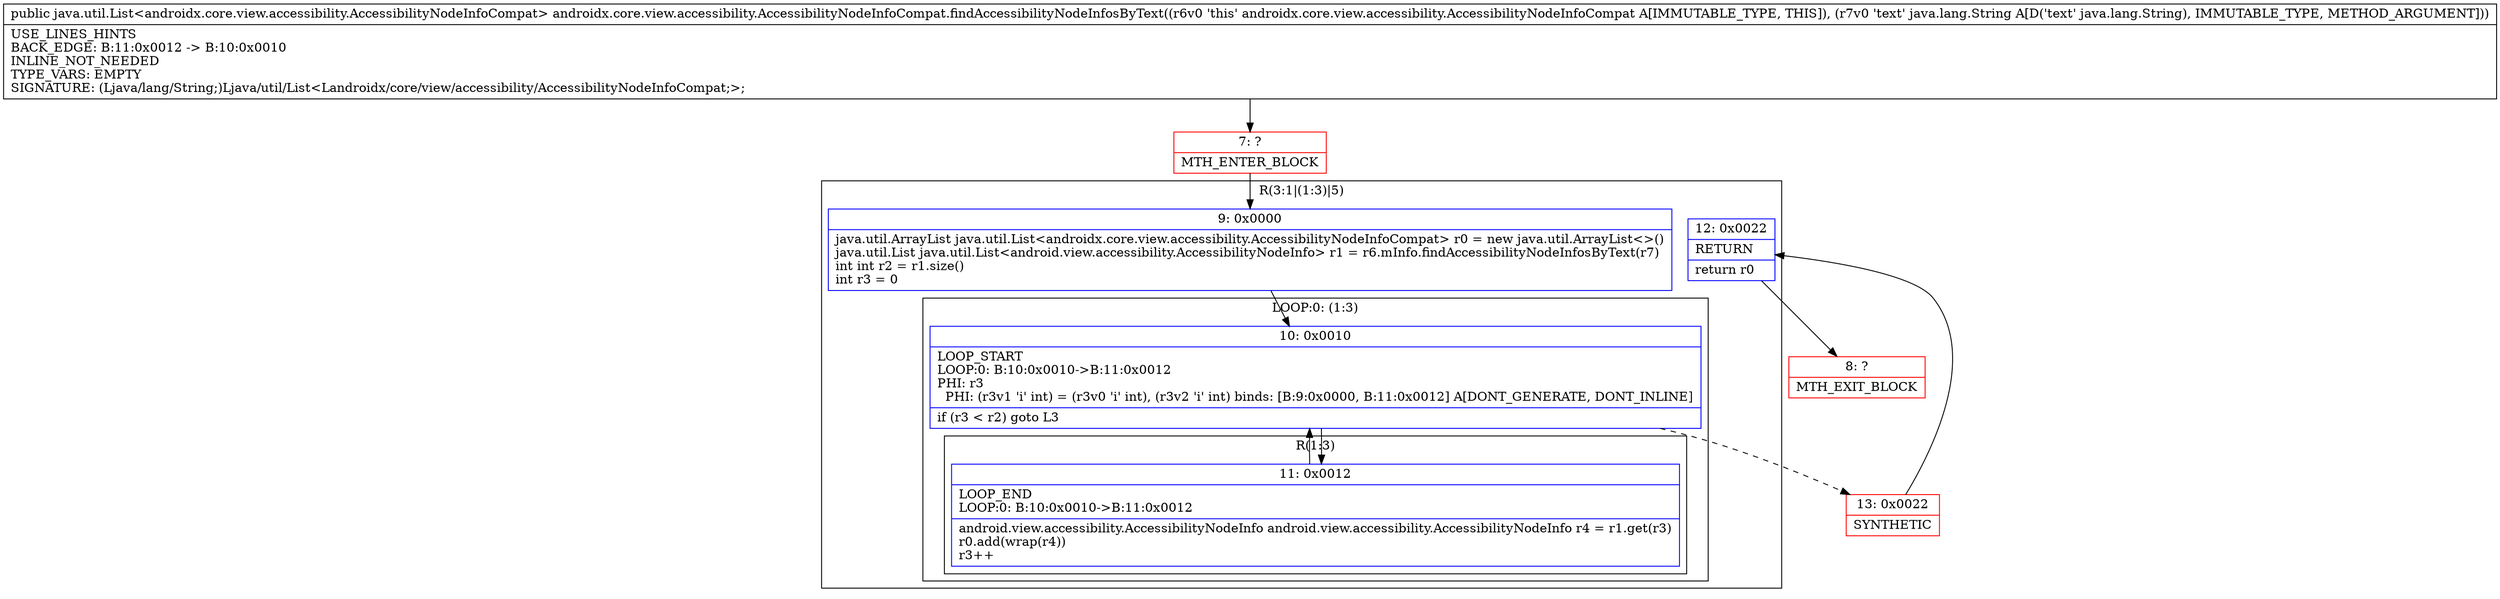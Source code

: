 digraph "CFG forandroidx.core.view.accessibility.AccessibilityNodeInfoCompat.findAccessibilityNodeInfosByText(Ljava\/lang\/String;)Ljava\/util\/List;" {
subgraph cluster_Region_1695513763 {
label = "R(3:1|(1:3)|5)";
node [shape=record,color=blue];
Node_9 [shape=record,label="{9\:\ 0x0000|java.util.ArrayList java.util.List\<androidx.core.view.accessibility.AccessibilityNodeInfoCompat\> r0 = new java.util.ArrayList\<\>()\ljava.util.List java.util.List\<android.view.accessibility.AccessibilityNodeInfo\> r1 = r6.mInfo.findAccessibilityNodeInfosByText(r7)\lint int r2 = r1.size()\lint r3 = 0\l}"];
subgraph cluster_LoopRegion_979030849 {
label = "LOOP:0: (1:3)";
node [shape=record,color=blue];
Node_10 [shape=record,label="{10\:\ 0x0010|LOOP_START\lLOOP:0: B:10:0x0010\-\>B:11:0x0012\lPHI: r3 \l  PHI: (r3v1 'i' int) = (r3v0 'i' int), (r3v2 'i' int) binds: [B:9:0x0000, B:11:0x0012] A[DONT_GENERATE, DONT_INLINE]\l|if (r3 \< r2) goto L3\l}"];
subgraph cluster_Region_951982094 {
label = "R(1:3)";
node [shape=record,color=blue];
Node_11 [shape=record,label="{11\:\ 0x0012|LOOP_END\lLOOP:0: B:10:0x0010\-\>B:11:0x0012\l|android.view.accessibility.AccessibilityNodeInfo android.view.accessibility.AccessibilityNodeInfo r4 = r1.get(r3)\lr0.add(wrap(r4))\lr3++\l}"];
}
}
Node_12 [shape=record,label="{12\:\ 0x0022|RETURN\l|return r0\l}"];
}
Node_7 [shape=record,color=red,label="{7\:\ ?|MTH_ENTER_BLOCK\l}"];
Node_13 [shape=record,color=red,label="{13\:\ 0x0022|SYNTHETIC\l}"];
Node_8 [shape=record,color=red,label="{8\:\ ?|MTH_EXIT_BLOCK\l}"];
MethodNode[shape=record,label="{public java.util.List\<androidx.core.view.accessibility.AccessibilityNodeInfoCompat\> androidx.core.view.accessibility.AccessibilityNodeInfoCompat.findAccessibilityNodeInfosByText((r6v0 'this' androidx.core.view.accessibility.AccessibilityNodeInfoCompat A[IMMUTABLE_TYPE, THIS]), (r7v0 'text' java.lang.String A[D('text' java.lang.String), IMMUTABLE_TYPE, METHOD_ARGUMENT]))  | USE_LINES_HINTS\lBACK_EDGE: B:11:0x0012 \-\> B:10:0x0010\lINLINE_NOT_NEEDED\lTYPE_VARS: EMPTY\lSIGNATURE: (Ljava\/lang\/String;)Ljava\/util\/List\<Landroidx\/core\/view\/accessibility\/AccessibilityNodeInfoCompat;\>;\l}"];
MethodNode -> Node_7;Node_9 -> Node_10;
Node_10 -> Node_11;
Node_10 -> Node_13[style=dashed];
Node_11 -> Node_10;
Node_12 -> Node_8;
Node_7 -> Node_9;
Node_13 -> Node_12;
}


